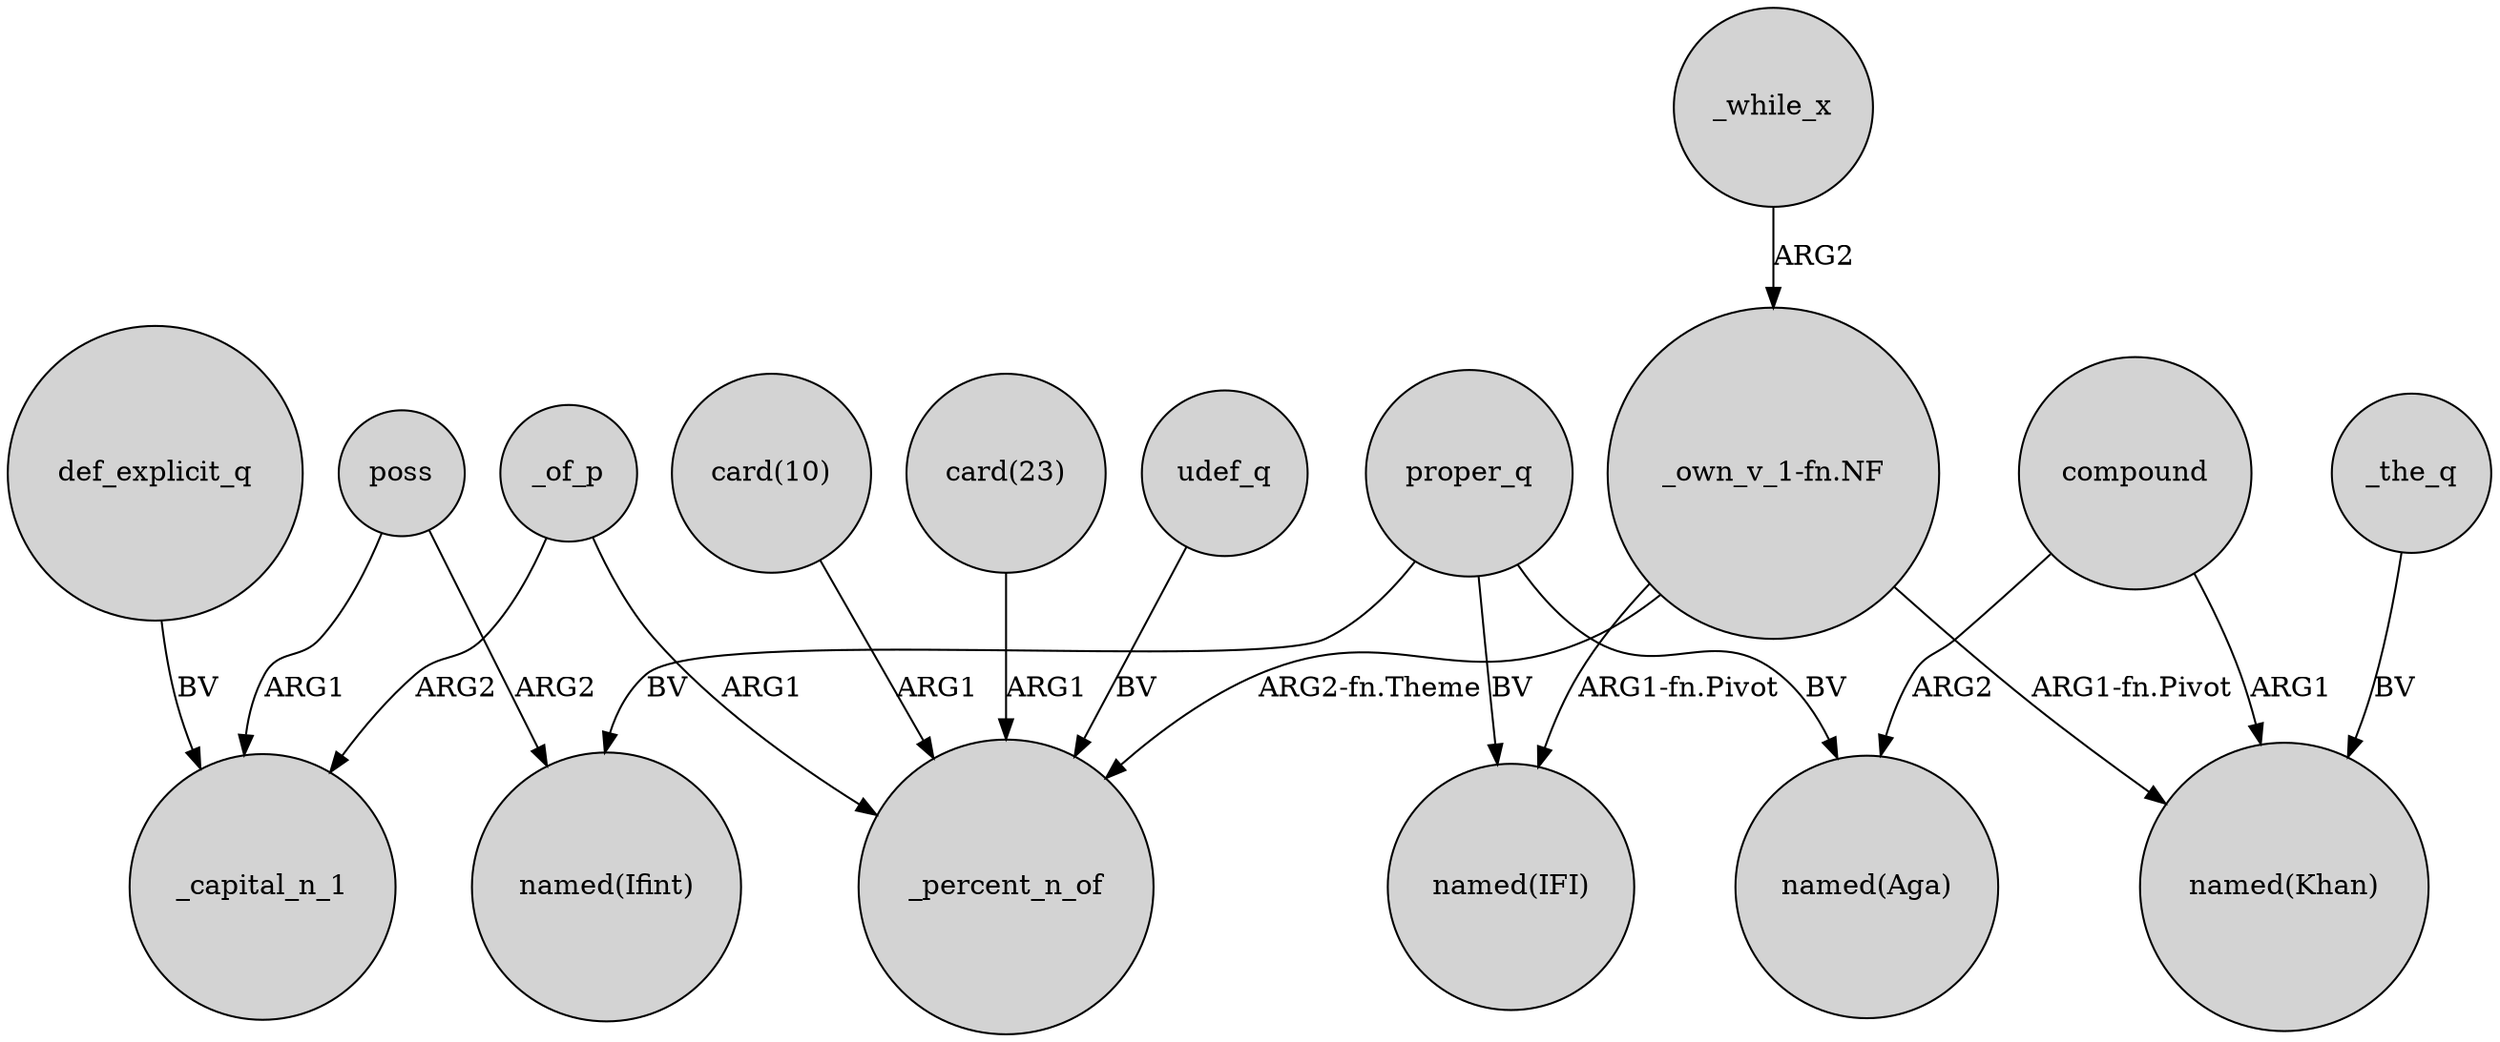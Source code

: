 digraph {
	node [shape=circle style=filled]
	def_explicit_q -> _capital_n_1 [label=BV]
	"card(10)" -> _percent_n_of [label=ARG1]
	proper_q -> "named(IFI)" [label=BV]
	"card(23)" -> _percent_n_of [label=ARG1]
	compound -> "named(Aga)" [label=ARG2]
	udef_q -> _percent_n_of [label=BV]
	poss -> _capital_n_1 [label=ARG1]
	poss -> "named(Ifint)" [label=ARG2]
	"_own_v_1-fn.NF" -> "named(IFI)" [label="ARG1-fn.Pivot"]
	compound -> "named(Khan)" [label=ARG1]
	"_own_v_1-fn.NF" -> _percent_n_of [label="ARG2-fn.Theme"]
	_while_x -> "_own_v_1-fn.NF" [label=ARG2]
	proper_q -> "named(Ifint)" [label=BV]
	_of_p -> _capital_n_1 [label=ARG2]
	_of_p -> _percent_n_of [label=ARG1]
	_the_q -> "named(Khan)" [label=BV]
	"_own_v_1-fn.NF" -> "named(Khan)" [label="ARG1-fn.Pivot"]
	proper_q -> "named(Aga)" [label=BV]
}
